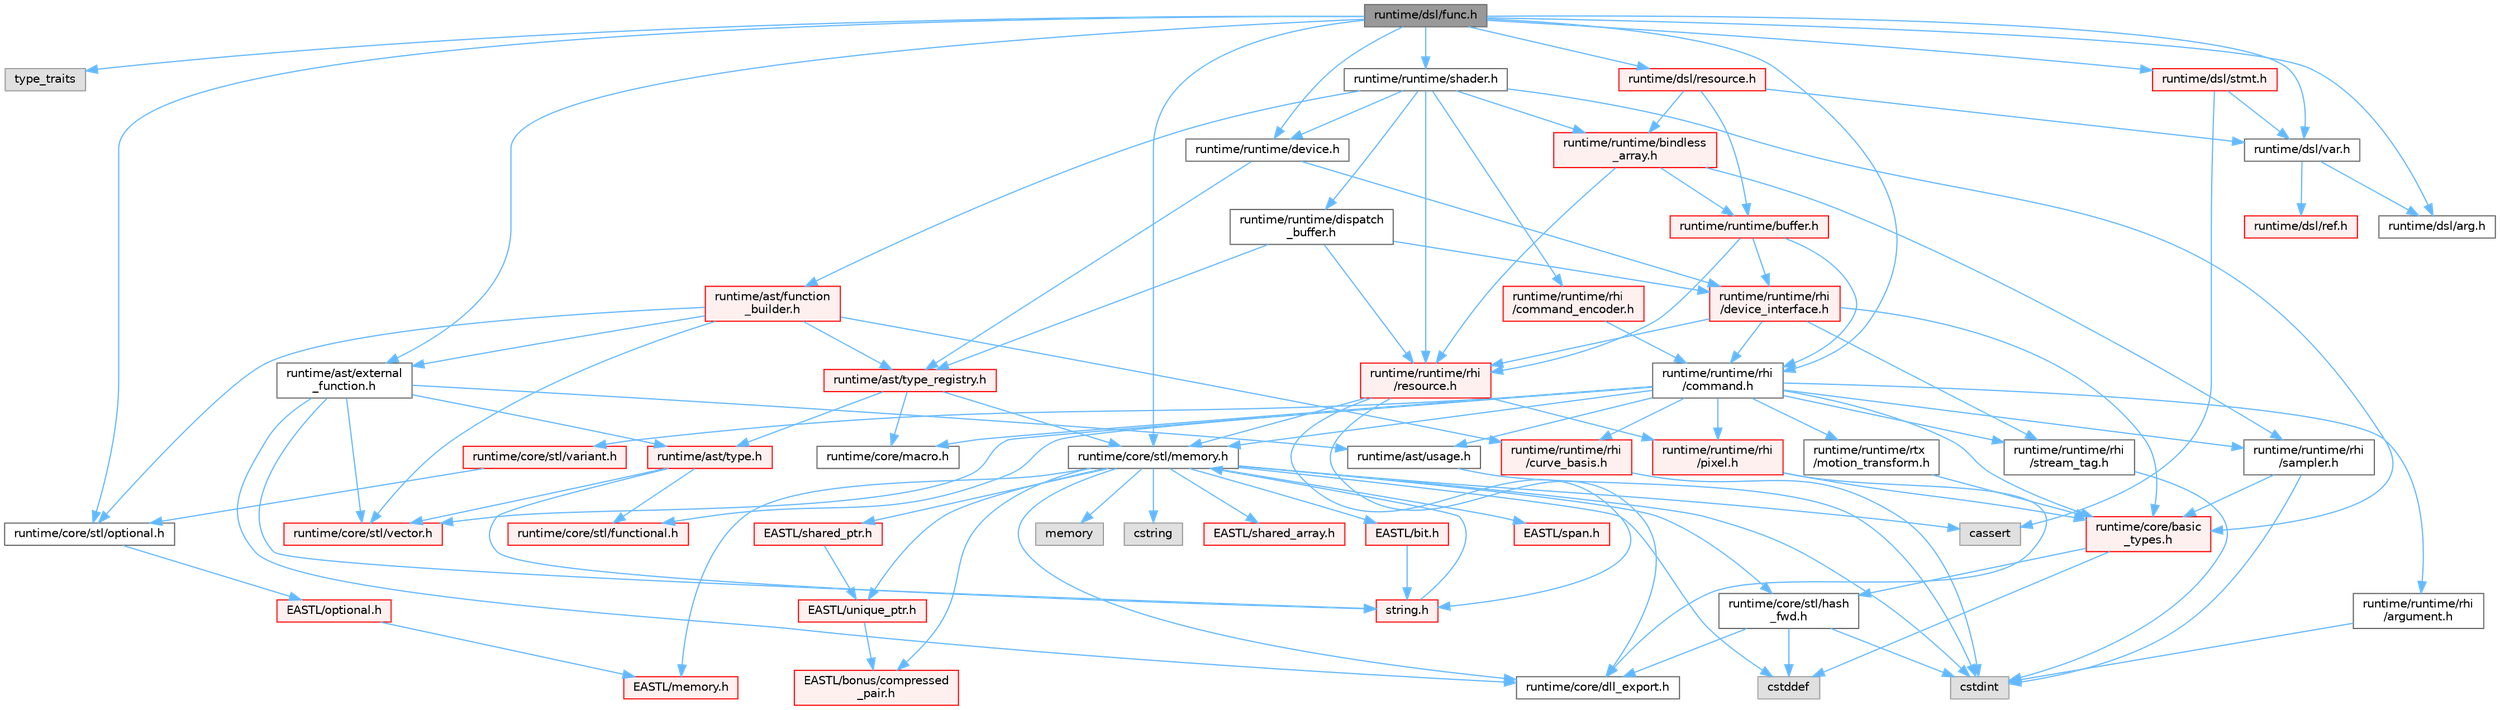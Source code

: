 digraph "runtime/dsl/func.h"
{
 // LATEX_PDF_SIZE
  bgcolor="transparent";
  edge [fontname=Helvetica,fontsize=10,labelfontname=Helvetica,labelfontsize=10];
  node [fontname=Helvetica,fontsize=10,shape=box,height=0.2,width=0.4];
  Node1 [id="Node000001",label="runtime/dsl/func.h",height=0.2,width=0.4,color="gray40", fillcolor="grey60", style="filled", fontcolor="black",tooltip=" "];
  Node1 -> Node2 [id="edge1_Node000001_Node000002",color="steelblue1",style="solid",tooltip=" "];
  Node2 [id="Node000002",label="type_traits",height=0.2,width=0.4,color="grey60", fillcolor="#E0E0E0", style="filled",tooltip=" "];
  Node1 -> Node3 [id="edge2_Node000001_Node000003",color="steelblue1",style="solid",tooltip=" "];
  Node3 [id="Node000003",label="runtime/core/stl/memory.h",height=0.2,width=0.4,color="grey40", fillcolor="white", style="filled",URL="$core_2stl_2memory_8h.html",tooltip=" "];
  Node3 -> Node4 [id="edge3_Node000003_Node000004",color="steelblue1",style="solid",tooltip=" "];
  Node4 [id="Node000004",label="cstddef",height=0.2,width=0.4,color="grey60", fillcolor="#E0E0E0", style="filled",tooltip=" "];
  Node3 -> Node5 [id="edge4_Node000003_Node000005",color="steelblue1",style="solid",tooltip=" "];
  Node5 [id="Node000005",label="cstdint",height=0.2,width=0.4,color="grey60", fillcolor="#E0E0E0", style="filled",tooltip=" "];
  Node3 -> Node6 [id="edge5_Node000003_Node000006",color="steelblue1",style="solid",tooltip=" "];
  Node6 [id="Node000006",label="cassert",height=0.2,width=0.4,color="grey60", fillcolor="#E0E0E0", style="filled",tooltip=" "];
  Node3 -> Node7 [id="edge6_Node000003_Node000007",color="steelblue1",style="solid",tooltip=" "];
  Node7 [id="Node000007",label="memory",height=0.2,width=0.4,color="grey60", fillcolor="#E0E0E0", style="filled",tooltip=" "];
  Node3 -> Node8 [id="edge7_Node000003_Node000008",color="steelblue1",style="solid",tooltip=" "];
  Node8 [id="Node000008",label="cstring",height=0.2,width=0.4,color="grey60", fillcolor="#E0E0E0", style="filled",tooltip=" "];
  Node3 -> Node9 [id="edge8_Node000003_Node000009",color="steelblue1",style="solid",tooltip=" "];
  Node9 [id="Node000009",label="EASTL/bit.h",height=0.2,width=0.4,color="red", fillcolor="#FFF0F0", style="filled",URL="$bit_8h.html",tooltip=" "];
  Node9 -> Node30 [id="edge9_Node000009_Node000030",color="steelblue1",style="solid",tooltip=" "];
  Node30 [id="Node000030",label="string.h",height=0.2,width=0.4,color="red", fillcolor="#FFF0F0", style="filled",URL="$string_8h.html",tooltip=" "];
  Node30 -> Node3 [id="edge10_Node000030_Node000003",color="steelblue1",style="solid",tooltip=" "];
  Node3 -> Node33 [id="edge11_Node000003_Node000033",color="steelblue1",style="solid",tooltip=" "];
  Node33 [id="Node000033",label="EASTL/memory.h",height=0.2,width=0.4,color="red", fillcolor="#FFF0F0", style="filled",URL="$_e_a_s_t_l_2include_2_e_a_s_t_l_2memory_8h.html",tooltip=" "];
  Node3 -> Node61 [id="edge12_Node000003_Node000061",color="steelblue1",style="solid",tooltip=" "];
  Node61 [id="Node000061",label="EASTL/shared_array.h",height=0.2,width=0.4,color="red", fillcolor="#FFF0F0", style="filled",URL="$shared__array_8h.html",tooltip=" "];
  Node3 -> Node63 [id="edge13_Node000003_Node000063",color="steelblue1",style="solid",tooltip=" "];
  Node63 [id="Node000063",label="EASTL/unique_ptr.h",height=0.2,width=0.4,color="red", fillcolor="#FFF0F0", style="filled",URL="$unique__ptr_8h.html",tooltip=" "];
  Node63 -> Node64 [id="edge14_Node000063_Node000064",color="steelblue1",style="solid",tooltip=" "];
  Node64 [id="Node000064",label="EASTL/bonus/compressed\l_pair.h",height=0.2,width=0.4,color="red", fillcolor="#FFF0F0", style="filled",URL="$compressed__pair_8h.html",tooltip=" "];
  Node3 -> Node66 [id="edge15_Node000003_Node000066",color="steelblue1",style="solid",tooltip=" "];
  Node66 [id="Node000066",label="EASTL/shared_ptr.h",height=0.2,width=0.4,color="red", fillcolor="#FFF0F0", style="filled",URL="$shared__ptr_8h.html",tooltip=" "];
  Node66 -> Node63 [id="edge16_Node000066_Node000063",color="steelblue1",style="solid",tooltip=" "];
  Node3 -> Node146 [id="edge17_Node000003_Node000146",color="steelblue1",style="solid",tooltip=" "];
  Node146 [id="Node000146",label="EASTL/span.h",height=0.2,width=0.4,color="red", fillcolor="#FFF0F0", style="filled",URL="$span_8h.html",tooltip=" "];
  Node3 -> Node64 [id="edge18_Node000003_Node000064",color="steelblue1",style="solid",tooltip=" "];
  Node3 -> Node149 [id="edge19_Node000003_Node000149",color="steelblue1",style="solid",tooltip=" "];
  Node149 [id="Node000149",label="runtime/core/dll_export.h",height=0.2,width=0.4,color="grey40", fillcolor="white", style="filled",URL="$dll__export_8h.html",tooltip=" "];
  Node3 -> Node150 [id="edge20_Node000003_Node000150",color="steelblue1",style="solid",tooltip=" "];
  Node150 [id="Node000150",label="runtime/core/stl/hash\l_fwd.h",height=0.2,width=0.4,color="grey40", fillcolor="white", style="filled",URL="$hash__fwd_8h.html",tooltip=" "];
  Node150 -> Node4 [id="edge21_Node000150_Node000004",color="steelblue1",style="solid",tooltip=" "];
  Node150 -> Node5 [id="edge22_Node000150_Node000005",color="steelblue1",style="solid",tooltip=" "];
  Node150 -> Node149 [id="edge23_Node000150_Node000149",color="steelblue1",style="solid",tooltip=" "];
  Node1 -> Node151 [id="edge24_Node000001_Node000151",color="steelblue1",style="solid",tooltip=" "];
  Node151 [id="Node000151",label="runtime/core/stl/optional.h",height=0.2,width=0.4,color="grey40", fillcolor="white", style="filled",URL="$core_2stl_2optional_8h.html",tooltip=" "];
  Node151 -> Node152 [id="edge25_Node000151_Node000152",color="steelblue1",style="solid",tooltip=" "];
  Node152 [id="Node000152",label="EASTL/optional.h",height=0.2,width=0.4,color="red", fillcolor="#FFF0F0", style="filled",URL="$_e_a_s_t_l_2include_2_e_a_s_t_l_2optional_8h.html",tooltip=" "];
  Node152 -> Node33 [id="edge26_Node000152_Node000033",color="steelblue1",style="solid",tooltip=" "];
  Node1 -> Node153 [id="edge27_Node000001_Node000153",color="steelblue1",style="solid",tooltip=" "];
  Node153 [id="Node000153",label="runtime/ast/external\l_function.h",height=0.2,width=0.4,color="grey40", fillcolor="white", style="filled",URL="$external__function_8h.html",tooltip=" "];
  Node153 -> Node149 [id="edge28_Node000153_Node000149",color="steelblue1",style="solid",tooltip=" "];
  Node153 -> Node30 [id="edge29_Node000153_Node000030",color="steelblue1",style="solid",tooltip=" "];
  Node153 -> Node154 [id="edge30_Node000153_Node000154",color="steelblue1",style="solid",tooltip=" "];
  Node154 [id="Node000154",label="runtime/core/stl/vector.h",height=0.2,width=0.4,color="red", fillcolor="#FFF0F0", style="filled",URL="$core_2stl_2vector_8h.html",tooltip=" "];
  Node153 -> Node161 [id="edge31_Node000153_Node000161",color="steelblue1",style="solid",tooltip=" "];
  Node161 [id="Node000161",label="runtime/ast/usage.h",height=0.2,width=0.4,color="grey40", fillcolor="white", style="filled",URL="$usage_8h.html",tooltip=" "];
  Node161 -> Node5 [id="edge32_Node000161_Node000005",color="steelblue1",style="solid",tooltip=" "];
  Node153 -> Node162 [id="edge33_Node000153_Node000162",color="steelblue1",style="solid",tooltip=" "];
  Node162 [id="Node000162",label="runtime/ast/type.h",height=0.2,width=0.4,color="red", fillcolor="#FFF0F0", style="filled",URL="$type_8h.html",tooltip=" "];
  Node162 -> Node154 [id="edge34_Node000162_Node000154",color="steelblue1",style="solid",tooltip=" "];
  Node162 -> Node30 [id="edge35_Node000162_Node000030",color="steelblue1",style="solid",tooltip=" "];
  Node162 -> Node163 [id="edge36_Node000162_Node000163",color="steelblue1",style="solid",tooltip=" "];
  Node163 [id="Node000163",label="runtime/core/stl/functional.h",height=0.2,width=0.4,color="red", fillcolor="#FFF0F0", style="filled",URL="$core_2stl_2functional_8h.html",tooltip=" "];
  Node1 -> Node183 [id="edge37_Node000001_Node000183",color="steelblue1",style="solid",tooltip=" "];
  Node183 [id="Node000183",label="runtime/runtime/rhi\l/command.h",height=0.2,width=0.4,color="grey40", fillcolor="white", style="filled",URL="$command_8h.html",tooltip=" "];
  Node183 -> Node167 [id="edge38_Node000183_Node000167",color="steelblue1",style="solid",tooltip=" "];
  Node167 [id="Node000167",label="runtime/core/macro.h",height=0.2,width=0.4,color="grey40", fillcolor="white", style="filled",URL="$macro_8h.html",tooltip=" "];
  Node183 -> Node168 [id="edge39_Node000183_Node000168",color="steelblue1",style="solid",tooltip=" "];
  Node168 [id="Node000168",label="runtime/core/basic\l_types.h",height=0.2,width=0.4,color="red", fillcolor="#FFF0F0", style="filled",URL="$basic__types_8h.html",tooltip=" "];
  Node168 -> Node4 [id="edge40_Node000168_Node000004",color="steelblue1",style="solid",tooltip=" "];
  Node168 -> Node150 [id="edge41_Node000168_Node000150",color="steelblue1",style="solid",tooltip=" "];
  Node183 -> Node154 [id="edge42_Node000183_Node000154",color="steelblue1",style="solid",tooltip=" "];
  Node183 -> Node3 [id="edge43_Node000183_Node000003",color="steelblue1",style="solid",tooltip=" "];
  Node183 -> Node184 [id="edge44_Node000183_Node000184",color="steelblue1",style="solid",tooltip=" "];
  Node184 [id="Node000184",label="runtime/core/stl/variant.h",height=0.2,width=0.4,color="red", fillcolor="#FFF0F0", style="filled",URL="$core_2stl_2variant_8h.html",tooltip=" "];
  Node184 -> Node151 [id="edge45_Node000184_Node000151",color="steelblue1",style="solid",tooltip=" "];
  Node183 -> Node163 [id="edge46_Node000183_Node000163",color="steelblue1",style="solid",tooltip=" "];
  Node183 -> Node161 [id="edge47_Node000183_Node000161",color="steelblue1",style="solid",tooltip=" "];
  Node183 -> Node188 [id="edge48_Node000183_Node000188",color="steelblue1",style="solid",tooltip=" "];
  Node188 [id="Node000188",label="runtime/runtime/rhi\l/pixel.h",height=0.2,width=0.4,color="red", fillcolor="#FFF0F0", style="filled",URL="$pixel_8h.html",tooltip=" "];
  Node188 -> Node149 [id="edge49_Node000188_Node000149",color="steelblue1",style="solid",tooltip=" "];
  Node188 -> Node168 [id="edge50_Node000188_Node000168",color="steelblue1",style="solid",tooltip=" "];
  Node183 -> Node189 [id="edge51_Node000183_Node000189",color="steelblue1",style="solid",tooltip=" "];
  Node189 [id="Node000189",label="runtime/runtime/rhi\l/stream_tag.h",height=0.2,width=0.4,color="grey40", fillcolor="white", style="filled",URL="$stream__tag_8h.html",tooltip=" "];
  Node189 -> Node5 [id="edge52_Node000189_Node000005",color="steelblue1",style="solid",tooltip=" "];
  Node183 -> Node190 [id="edge53_Node000183_Node000190",color="steelblue1",style="solid",tooltip=" "];
  Node190 [id="Node000190",label="runtime/runtime/rhi\l/sampler.h",height=0.2,width=0.4,color="grey40", fillcolor="white", style="filled",URL="$sampler_8h.html",tooltip=" "];
  Node190 -> Node5 [id="edge54_Node000190_Node000005",color="steelblue1",style="solid",tooltip=" "];
  Node190 -> Node168 [id="edge55_Node000190_Node000168",color="steelblue1",style="solid",tooltip=" "];
  Node183 -> Node191 [id="edge56_Node000183_Node000191",color="steelblue1",style="solid",tooltip=" "];
  Node191 [id="Node000191",label="runtime/runtime/rhi\l/argument.h",height=0.2,width=0.4,color="grey40", fillcolor="white", style="filled",URL="$argument_8h.html",tooltip=" "];
  Node191 -> Node5 [id="edge57_Node000191_Node000005",color="steelblue1",style="solid",tooltip=" "];
  Node183 -> Node192 [id="edge58_Node000183_Node000192",color="steelblue1",style="solid",tooltip=" "];
  Node192 [id="Node000192",label="runtime/runtime/rhi\l/curve_basis.h",height=0.2,width=0.4,color="red", fillcolor="#FFF0F0", style="filled",URL="$curve__basis_8h.html",tooltip=" "];
  Node192 -> Node5 [id="edge59_Node000192_Node000005",color="steelblue1",style="solid",tooltip=" "];
  Node183 -> Node195 [id="edge60_Node000183_Node000195",color="steelblue1",style="solid",tooltip=" "];
  Node195 [id="Node000195",label="runtime/runtime/rtx\l/motion_transform.h",height=0.2,width=0.4,color="grey40", fillcolor="white", style="filled",URL="$motion__transform_8h.html",tooltip=" "];
  Node195 -> Node168 [id="edge61_Node000195_Node000168",color="steelblue1",style="solid",tooltip=" "];
  Node1 -> Node196 [id="edge62_Node000001_Node000196",color="steelblue1",style="solid",tooltip=" "];
  Node196 [id="Node000196",label="runtime/runtime/device.h",height=0.2,width=0.4,color="grey40", fillcolor="white", style="filled",URL="$device_8h.html",tooltip=" "];
  Node196 -> Node197 [id="edge63_Node000196_Node000197",color="steelblue1",style="solid",tooltip=" "];
  Node197 [id="Node000197",label="runtime/ast/type_registry.h",height=0.2,width=0.4,color="red", fillcolor="#FFF0F0", style="filled",URL="$type__registry_8h.html",tooltip=" "];
  Node197 -> Node3 [id="edge64_Node000197_Node000003",color="steelblue1",style="solid",tooltip=" "];
  Node197 -> Node167 [id="edge65_Node000197_Node000167",color="steelblue1",style="solid",tooltip=" "];
  Node197 -> Node162 [id="edge66_Node000197_Node000162",color="steelblue1",style="solid",tooltip=" "];
  Node196 -> Node199 [id="edge67_Node000196_Node000199",color="steelblue1",style="solid",tooltip=" "];
  Node199 [id="Node000199",label="runtime/runtime/rhi\l/device_interface.h",height=0.2,width=0.4,color="red", fillcolor="#FFF0F0", style="filled",URL="$device__interface_8h.html",tooltip=" "];
  Node199 -> Node168 [id="edge68_Node000199_Node000168",color="steelblue1",style="solid",tooltip=" "];
  Node199 -> Node211 [id="edge69_Node000199_Node000211",color="steelblue1",style="solid",tooltip=" "];
  Node211 [id="Node000211",label="runtime/runtime/rhi\l/resource.h",height=0.2,width=0.4,color="red", fillcolor="#FFF0F0", style="filled",URL="$runtime_2rhi_2resource_8h.html",tooltip=" "];
  Node211 -> Node149 [id="edge70_Node000211_Node000149",color="steelblue1",style="solid",tooltip=" "];
  Node211 -> Node3 [id="edge71_Node000211_Node000003",color="steelblue1",style="solid",tooltip=" "];
  Node211 -> Node30 [id="edge72_Node000211_Node000030",color="steelblue1",style="solid",tooltip=" "];
  Node211 -> Node188 [id="edge73_Node000211_Node000188",color="steelblue1",style="solid",tooltip=" "];
  Node199 -> Node189 [id="edge74_Node000199_Node000189",color="steelblue1",style="solid",tooltip=" "];
  Node199 -> Node183 [id="edge75_Node000199_Node000183",color="steelblue1",style="solid",tooltip=" "];
  Node1 -> Node215 [id="edge76_Node000001_Node000215",color="steelblue1",style="solid",tooltip=" "];
  Node215 [id="Node000215",label="runtime/runtime/shader.h",height=0.2,width=0.4,color="grey40", fillcolor="white", style="filled",URL="$shader_8h.html",tooltip=" "];
  Node215 -> Node168 [id="edge77_Node000215_Node000168",color="steelblue1",style="solid",tooltip=" "];
  Node215 -> Node216 [id="edge78_Node000215_Node000216",color="steelblue1",style="solid",tooltip=" "];
  Node216 [id="Node000216",label="runtime/ast/function\l_builder.h",height=0.2,width=0.4,color="red", fillcolor="#FFF0F0", style="filled",URL="$function__builder_8h.html",tooltip=" "];
  Node216 -> Node154 [id="edge79_Node000216_Node000154",color="steelblue1",style="solid",tooltip=" "];
  Node216 -> Node197 [id="edge80_Node000216_Node000197",color="steelblue1",style="solid",tooltip=" "];
  Node216 -> Node153 [id="edge81_Node000216_Node000153",color="steelblue1",style="solid",tooltip=" "];
  Node216 -> Node151 [id="edge82_Node000216_Node000151",color="steelblue1",style="solid",tooltip=" "];
  Node216 -> Node192 [id="edge83_Node000216_Node000192",color="steelblue1",style="solid",tooltip=" "];
  Node215 -> Node211 [id="edge84_Node000215_Node000211",color="steelblue1",style="solid",tooltip=" "];
  Node215 -> Node196 [id="edge85_Node000215_Node000196",color="steelblue1",style="solid",tooltip=" "];
  Node215 -> Node222 [id="edge86_Node000215_Node000222",color="steelblue1",style="solid",tooltip=" "];
  Node222 [id="Node000222",label="runtime/runtime/bindless\l_array.h",height=0.2,width=0.4,color="red", fillcolor="#FFF0F0", style="filled",URL="$bindless__array_8h.html",tooltip=" "];
  Node222 -> Node190 [id="edge87_Node000222_Node000190",color="steelblue1",style="solid",tooltip=" "];
  Node222 -> Node211 [id="edge88_Node000222_Node000211",color="steelblue1",style="solid",tooltip=" "];
  Node222 -> Node225 [id="edge89_Node000222_Node000225",color="steelblue1",style="solid",tooltip=" "];
  Node225 [id="Node000225",label="runtime/runtime/buffer.h",height=0.2,width=0.4,color="red", fillcolor="#FFF0F0", style="filled",URL="$buffer_8h.html",tooltip=" "];
  Node225 -> Node183 [id="edge90_Node000225_Node000183",color="steelblue1",style="solid",tooltip=" "];
  Node225 -> Node211 [id="edge91_Node000225_Node000211",color="steelblue1",style="solid",tooltip=" "];
  Node225 -> Node199 [id="edge92_Node000225_Node000199",color="steelblue1",style="solid",tooltip=" "];
  Node215 -> Node236 [id="edge93_Node000215_Node000236",color="steelblue1",style="solid",tooltip=" "];
  Node236 [id="Node000236",label="runtime/runtime/dispatch\l_buffer.h",height=0.2,width=0.4,color="grey40", fillcolor="white", style="filled",URL="$dispatch__buffer_8h.html",tooltip=" "];
  Node236 -> Node211 [id="edge94_Node000236_Node000211",color="steelblue1",style="solid",tooltip=" "];
  Node236 -> Node199 [id="edge95_Node000236_Node000199",color="steelblue1",style="solid",tooltip=" "];
  Node236 -> Node197 [id="edge96_Node000236_Node000197",color="steelblue1",style="solid",tooltip=" "];
  Node215 -> Node237 [id="edge97_Node000215_Node000237",color="steelblue1",style="solid",tooltip=" "];
  Node237 [id="Node000237",label="runtime/runtime/rhi\l/command_encoder.h",height=0.2,width=0.4,color="red", fillcolor="#FFF0F0", style="filled",URL="$command__encoder_8h.html",tooltip=" "];
  Node237 -> Node183 [id="edge98_Node000237_Node000183",color="steelblue1",style="solid",tooltip=" "];
  Node1 -> Node241 [id="edge99_Node000001_Node000241",color="steelblue1",style="solid",tooltip=" "];
  Node241 [id="Node000241",label="runtime/dsl/arg.h",height=0.2,width=0.4,color="grey40", fillcolor="white", style="filled",URL="$arg_8h.html",tooltip=" "];
  Node1 -> Node242 [id="edge100_Node000001_Node000242",color="steelblue1",style="solid",tooltip=" "];
  Node242 [id="Node000242",label="runtime/dsl/var.h",height=0.2,width=0.4,color="grey40", fillcolor="white", style="filled",URL="$var_8h.html",tooltip=" "];
  Node242 -> Node243 [id="edge101_Node000242_Node000243",color="steelblue1",style="solid",tooltip=" "];
  Node243 [id="Node000243",label="runtime/dsl/ref.h",height=0.2,width=0.4,color="red", fillcolor="#FFF0F0", style="filled",URL="$ref_8h.html",tooltip=" "];
  Node242 -> Node241 [id="edge102_Node000242_Node000241",color="steelblue1",style="solid",tooltip=" "];
  Node1 -> Node250 [id="edge103_Node000001_Node000250",color="steelblue1",style="solid",tooltip=" "];
  Node250 [id="Node000250",label="runtime/dsl/resource.h",height=0.2,width=0.4,color="red", fillcolor="#FFF0F0", style="filled",URL="$dsl_2resource_8h.html",tooltip=" "];
  Node250 -> Node225 [id="edge104_Node000250_Node000225",color="steelblue1",style="solid",tooltip=" "];
  Node250 -> Node222 [id="edge105_Node000250_Node000222",color="steelblue1",style="solid",tooltip=" "];
  Node250 -> Node242 [id="edge106_Node000250_Node000242",color="steelblue1",style="solid",tooltip=" "];
  Node1 -> Node254 [id="edge107_Node000001_Node000254",color="steelblue1",style="solid",tooltip=" "];
  Node254 [id="Node000254",label="runtime/dsl/stmt.h",height=0.2,width=0.4,color="red", fillcolor="#FFF0F0", style="filled",URL="$stmt_8h.html",tooltip=" "];
  Node254 -> Node6 [id="edge108_Node000254_Node000006",color="steelblue1",style="solid",tooltip=" "];
  Node254 -> Node242 [id="edge109_Node000254_Node000242",color="steelblue1",style="solid",tooltip=" "];
}
